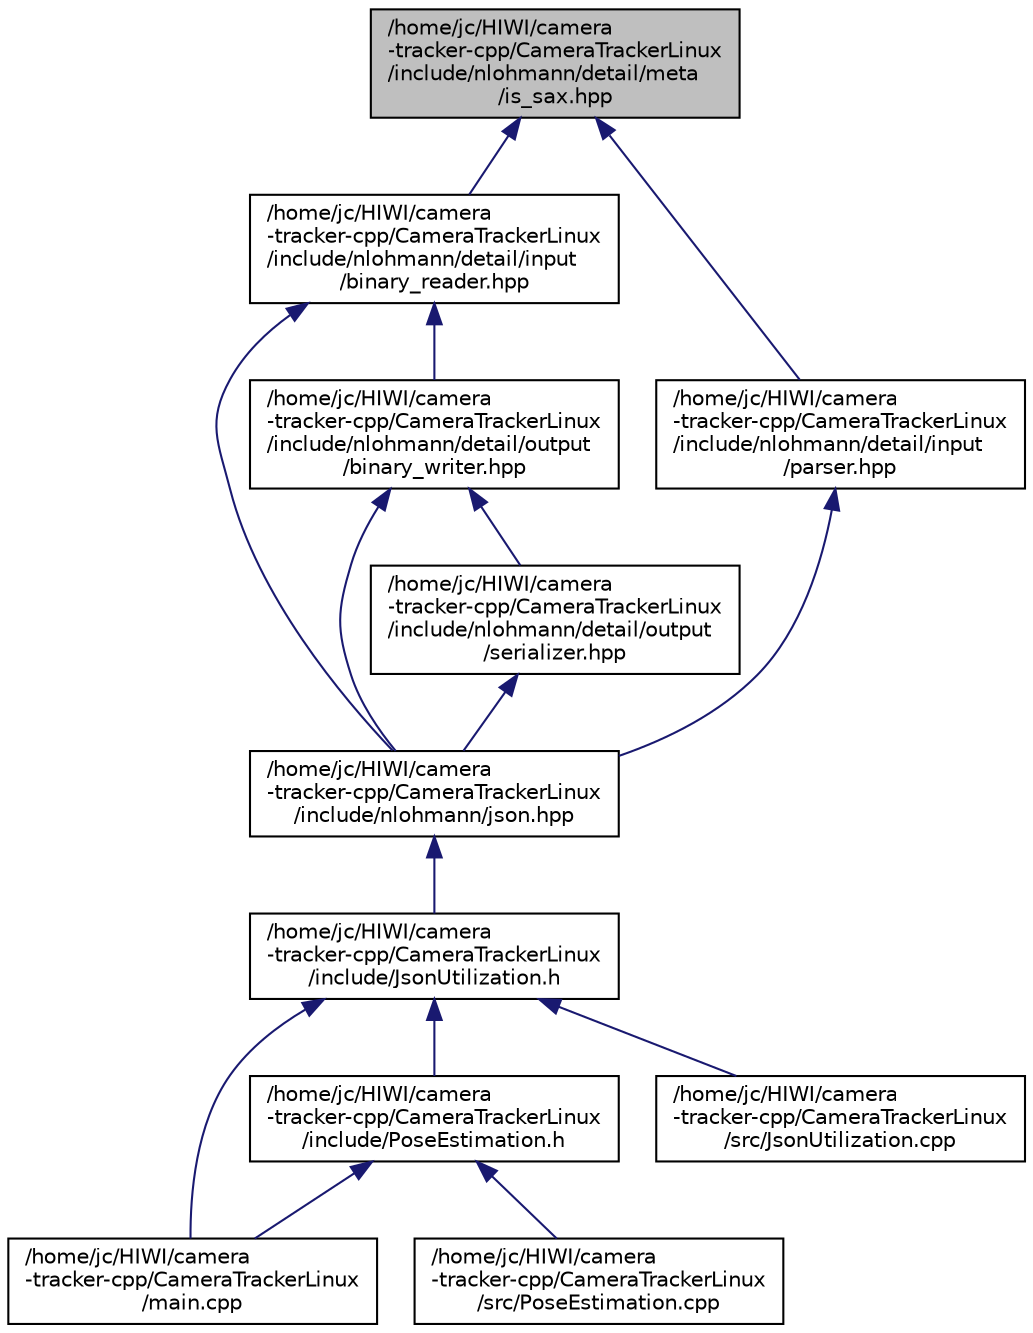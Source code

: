digraph "/home/jc/HIWI/camera-tracker-cpp/CameraTrackerLinux/include/nlohmann/detail/meta/is_sax.hpp"
{
 // INTERACTIVE_SVG=YES
  edge [fontname="Helvetica",fontsize="10",labelfontname="Helvetica",labelfontsize="10"];
  node [fontname="Helvetica",fontsize="10",shape=record];
  Node1 [label="/home/jc/HIWI/camera\l-tracker-cpp/CameraTrackerLinux\l/include/nlohmann/detail/meta\l/is_sax.hpp",height=0.2,width=0.4,color="black", fillcolor="grey75", style="filled", fontcolor="black"];
  Node1 -> Node2 [dir="back",color="midnightblue",fontsize="10",style="solid"];
  Node2 [label="/home/jc/HIWI/camera\l-tracker-cpp/CameraTrackerLinux\l/include/nlohmann/detail/input\l/binary_reader.hpp",height=0.2,width=0.4,color="black", fillcolor="white", style="filled",URL="$binary__reader_8hpp.html"];
  Node2 -> Node3 [dir="back",color="midnightblue",fontsize="10",style="solid"];
  Node3 [label="/home/jc/HIWI/camera\l-tracker-cpp/CameraTrackerLinux\l/include/nlohmann/json.hpp",height=0.2,width=0.4,color="black", fillcolor="white", style="filled",URL="$json_8hpp.html"];
  Node3 -> Node4 [dir="back",color="midnightblue",fontsize="10",style="solid"];
  Node4 [label="/home/jc/HIWI/camera\l-tracker-cpp/CameraTrackerLinux\l/include/JsonUtilization.h",height=0.2,width=0.4,color="black", fillcolor="white", style="filled",URL="$_json_utilization_8h.html",tooltip="This file contains the declaration of the namespace jsonUtilization. "];
  Node4 -> Node5 [dir="back",color="midnightblue",fontsize="10",style="solid"];
  Node5 [label="/home/jc/HIWI/camera\l-tracker-cpp/CameraTrackerLinux\l/include/PoseEstimation.h",height=0.2,width=0.4,color="black", fillcolor="white", style="filled",URL="$_pose_estimation_8h.html",tooltip="This file contains the declaration of the PoseEstimation class. "];
  Node5 -> Node6 [dir="back",color="midnightblue",fontsize="10",style="solid"];
  Node6 [label="/home/jc/HIWI/camera\l-tracker-cpp/CameraTrackerLinux\l/main.cpp",height=0.2,width=0.4,color="black", fillcolor="white", style="filled",URL="$main_8cpp.html"];
  Node5 -> Node7 [dir="back",color="midnightblue",fontsize="10",style="solid"];
  Node7 [label="/home/jc/HIWI/camera\l-tracker-cpp/CameraTrackerLinux\l/src/PoseEstimation.cpp",height=0.2,width=0.4,color="black", fillcolor="white", style="filled",URL="$_pose_estimation_8cpp.html"];
  Node4 -> Node6 [dir="back",color="midnightblue",fontsize="10",style="solid"];
  Node4 -> Node8 [dir="back",color="midnightblue",fontsize="10",style="solid"];
  Node8 [label="/home/jc/HIWI/camera\l-tracker-cpp/CameraTrackerLinux\l/src/JsonUtilization.cpp",height=0.2,width=0.4,color="black", fillcolor="white", style="filled",URL="$_json_utilization_8cpp.html"];
  Node2 -> Node9 [dir="back",color="midnightblue",fontsize="10",style="solid"];
  Node9 [label="/home/jc/HIWI/camera\l-tracker-cpp/CameraTrackerLinux\l/include/nlohmann/detail/output\l/binary_writer.hpp",height=0.2,width=0.4,color="black", fillcolor="white", style="filled",URL="$binary__writer_8hpp.html"];
  Node9 -> Node3 [dir="back",color="midnightblue",fontsize="10",style="solid"];
  Node9 -> Node10 [dir="back",color="midnightblue",fontsize="10",style="solid"];
  Node10 [label="/home/jc/HIWI/camera\l-tracker-cpp/CameraTrackerLinux\l/include/nlohmann/detail/output\l/serializer.hpp",height=0.2,width=0.4,color="black", fillcolor="white", style="filled",URL="$serializer_8hpp.html"];
  Node10 -> Node3 [dir="back",color="midnightblue",fontsize="10",style="solid"];
  Node1 -> Node11 [dir="back",color="midnightblue",fontsize="10",style="solid"];
  Node11 [label="/home/jc/HIWI/camera\l-tracker-cpp/CameraTrackerLinux\l/include/nlohmann/detail/input\l/parser.hpp",height=0.2,width=0.4,color="black", fillcolor="white", style="filled",URL="$parser_8hpp.html"];
  Node11 -> Node3 [dir="back",color="midnightblue",fontsize="10",style="solid"];
}
